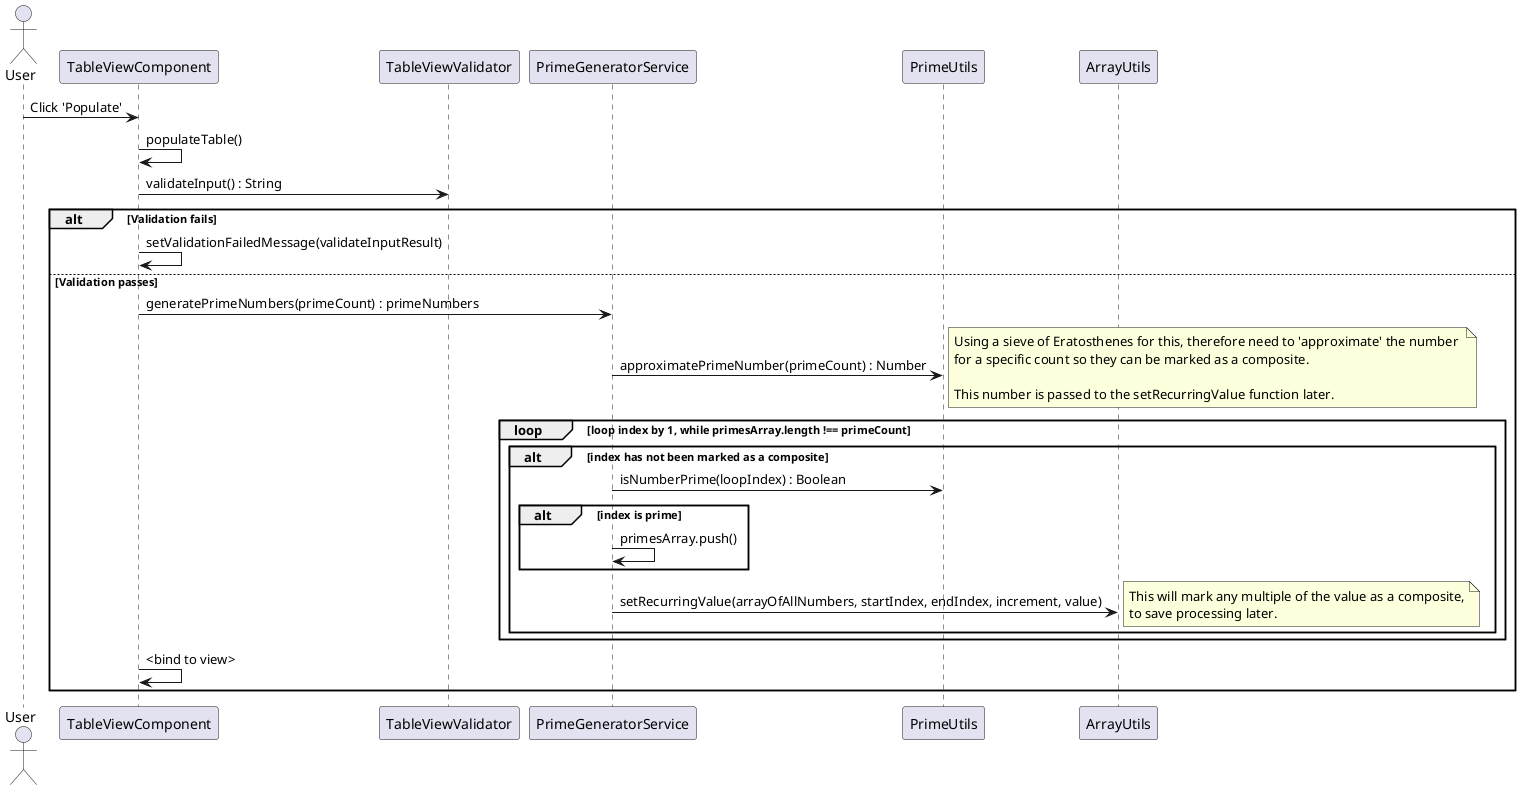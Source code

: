 @startuml
Actor User
Participant TableViewComponent
Participant TableViewValidator
Participant PrimeGeneratorService
Participant PrimeUtils

User -> TableViewComponent: Click 'Populate'
TableViewComponent -> TableViewComponent: populateTable()
TableViewComponent -> TableViewValidator: validateInput() : String
alt Validation fails
TableViewComponent -> TableViewComponent: setValidationFailedMessage(validateInputResult)
else Validation passes
TableViewComponent -> PrimeGeneratorService: generatePrimeNumbers(primeCount) : primeNumbers
    PrimeGeneratorService -> PrimeUtils: approximatePrimeNumber(primeCount) : Number
    note right: Using a sieve of Eratosthenes for this, therefore need to 'approximate' the number \nfor a specific count so they can be marked as a composite.\n\nThis number is passed to the setRecurringValue function later.

    loop loop index by 1, while primesArray.length !== primeCount
        alt index has not been marked as a composite
        PrimeGeneratorService -> PrimeUtils: isNumberPrime(loopIndex) : Boolean

        alt index is prime
        PrimeGeneratorService -> PrimeGeneratorService: primesArray.push()
        end alt

        PrimeGeneratorService -> ArrayUtils: setRecurringValue(arrayOfAllNumbers, startIndex, endIndex, increment, value)
        note right: This will mark any multiple of the value as a composite,\nto save processing later.
        end alt
    end loop
TableViewComponent -> TableViewComponent: <bind to view>
end alt

@enduml